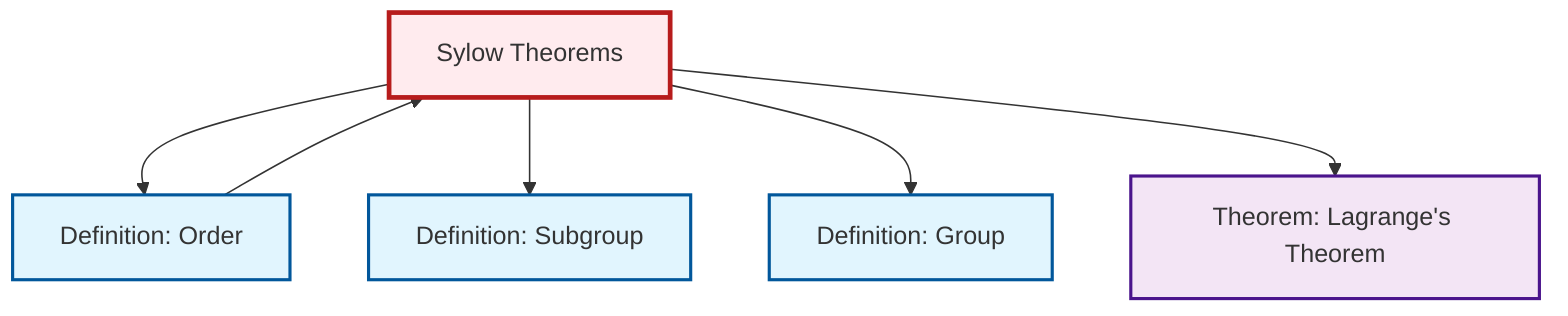 graph TD
    classDef definition fill:#e1f5fe,stroke:#01579b,stroke-width:2px
    classDef theorem fill:#f3e5f5,stroke:#4a148c,stroke-width:2px
    classDef axiom fill:#fff3e0,stroke:#e65100,stroke-width:2px
    classDef example fill:#e8f5e9,stroke:#1b5e20,stroke-width:2px
    classDef current fill:#ffebee,stroke:#b71c1c,stroke-width:3px
    def-group["Definition: Group"]:::definition
    thm-lagrange["Theorem: Lagrange's Theorem"]:::theorem
    def-subgroup["Definition: Subgroup"]:::definition
    thm-sylow["Sylow Theorems"]:::theorem
    def-order["Definition: Order"]:::definition
    thm-sylow --> def-order
    thm-sylow --> def-subgroup
    thm-sylow --> def-group
    thm-sylow --> thm-lagrange
    def-order --> thm-sylow
    class thm-sylow current